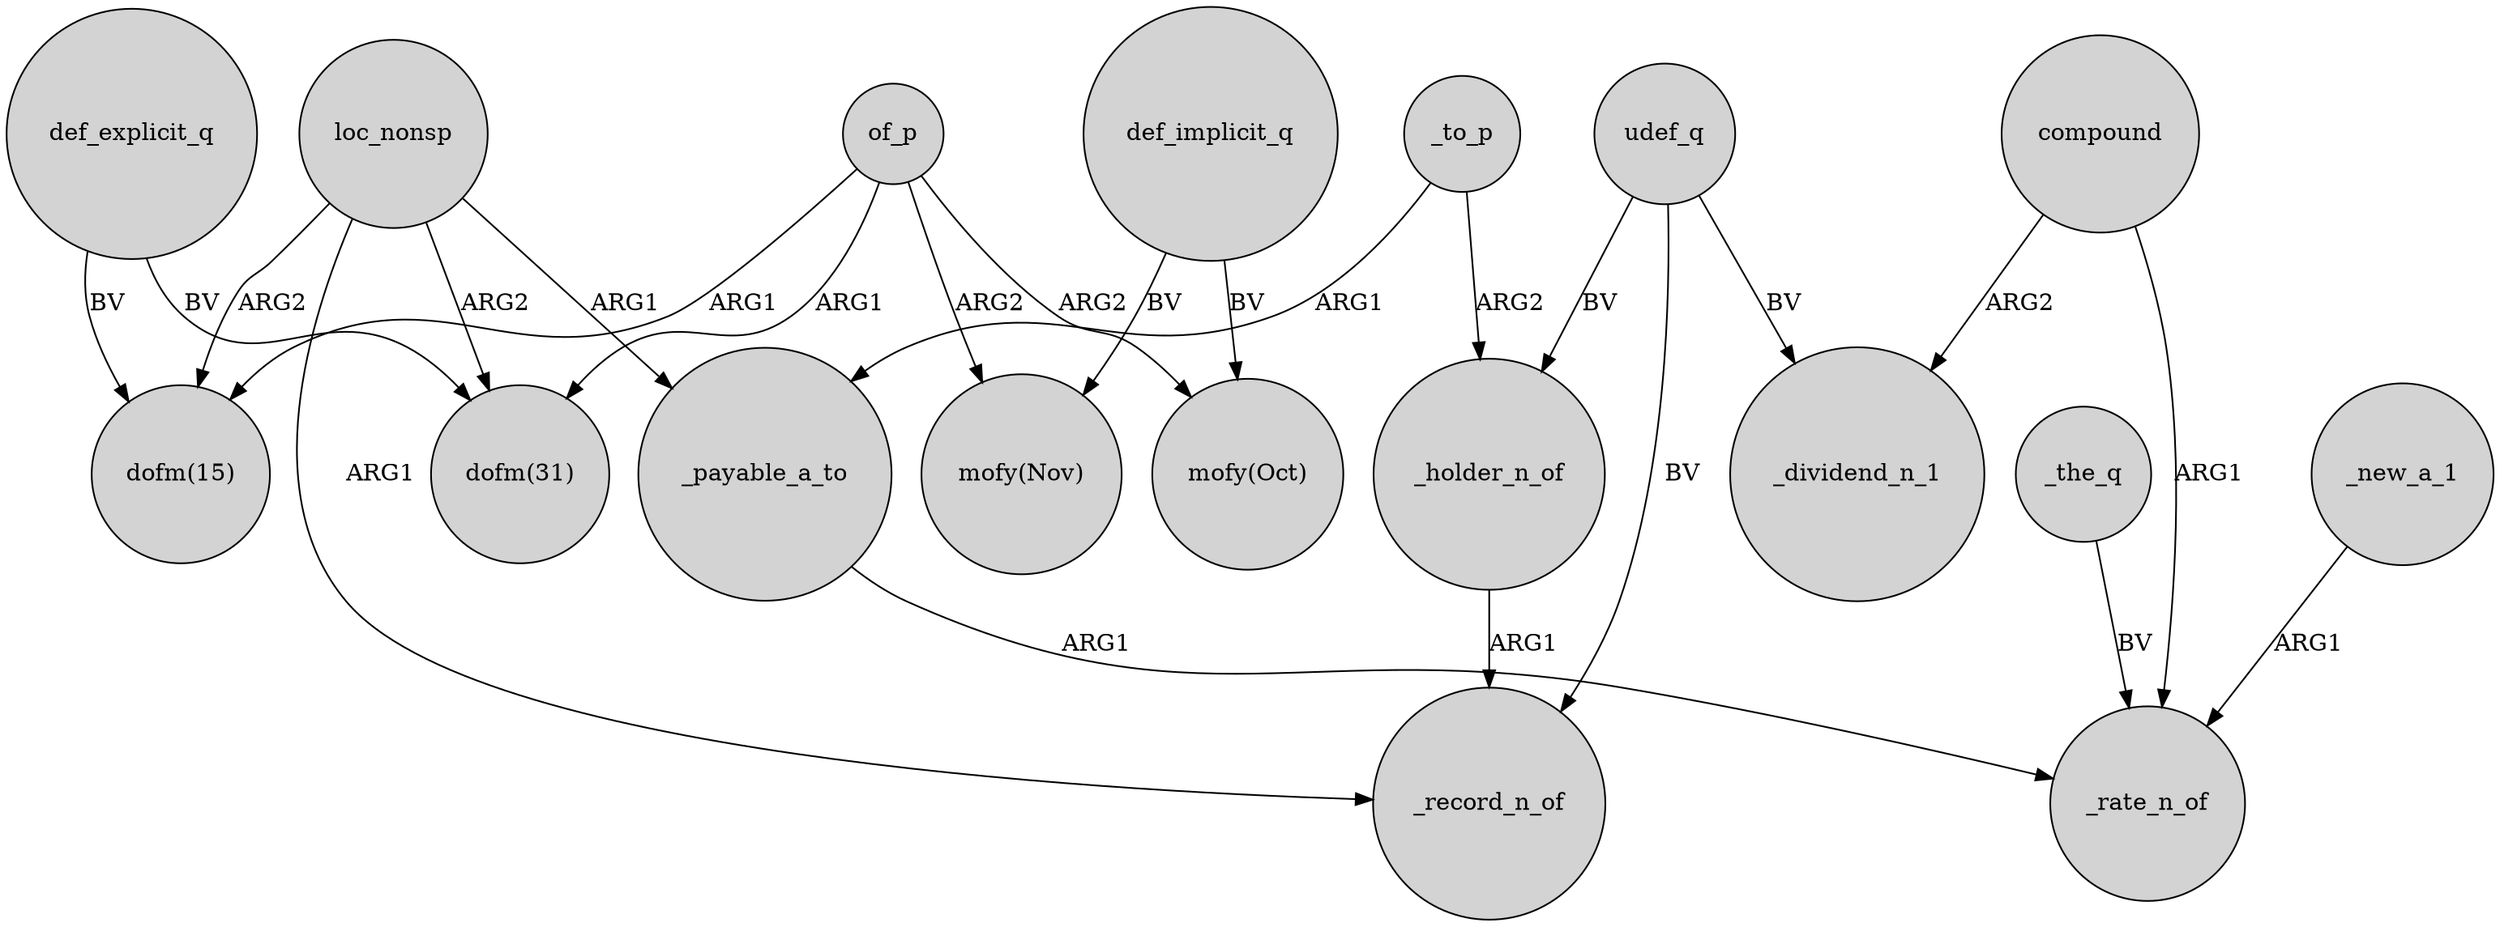 digraph {
	node [shape=circle style=filled]
	def_explicit_q -> "dofm(15)" [label=BV]
	def_implicit_q -> "mofy(Oct)" [label=BV]
	_new_a_1 -> _rate_n_of [label=ARG1]
	loc_nonsp -> "dofm(15)" [label=ARG2]
	loc_nonsp -> _payable_a_to [label=ARG1]
	loc_nonsp -> _record_n_of [label=ARG1]
	udef_q -> _record_n_of [label=BV]
	compound -> _rate_n_of [label=ARG1]
	of_p -> "mofy(Oct)" [label=ARG2]
	loc_nonsp -> "dofm(31)" [label=ARG2]
	def_explicit_q -> "dofm(31)" [label=BV]
	_to_p -> _holder_n_of [label=ARG2]
	_the_q -> _rate_n_of [label=BV]
	of_p -> "dofm(31)" [label=ARG1]
	udef_q -> _holder_n_of [label=BV]
	_holder_n_of -> _record_n_of [label=ARG1]
	_to_p -> _payable_a_to [label=ARG1]
	compound -> _dividend_n_1 [label=ARG2]
	_payable_a_to -> _rate_n_of [label=ARG1]
	of_p -> "mofy(Nov)" [label=ARG2]
	def_implicit_q -> "mofy(Nov)" [label=BV]
	udef_q -> _dividend_n_1 [label=BV]
	of_p -> "dofm(15)" [label=ARG1]
}
